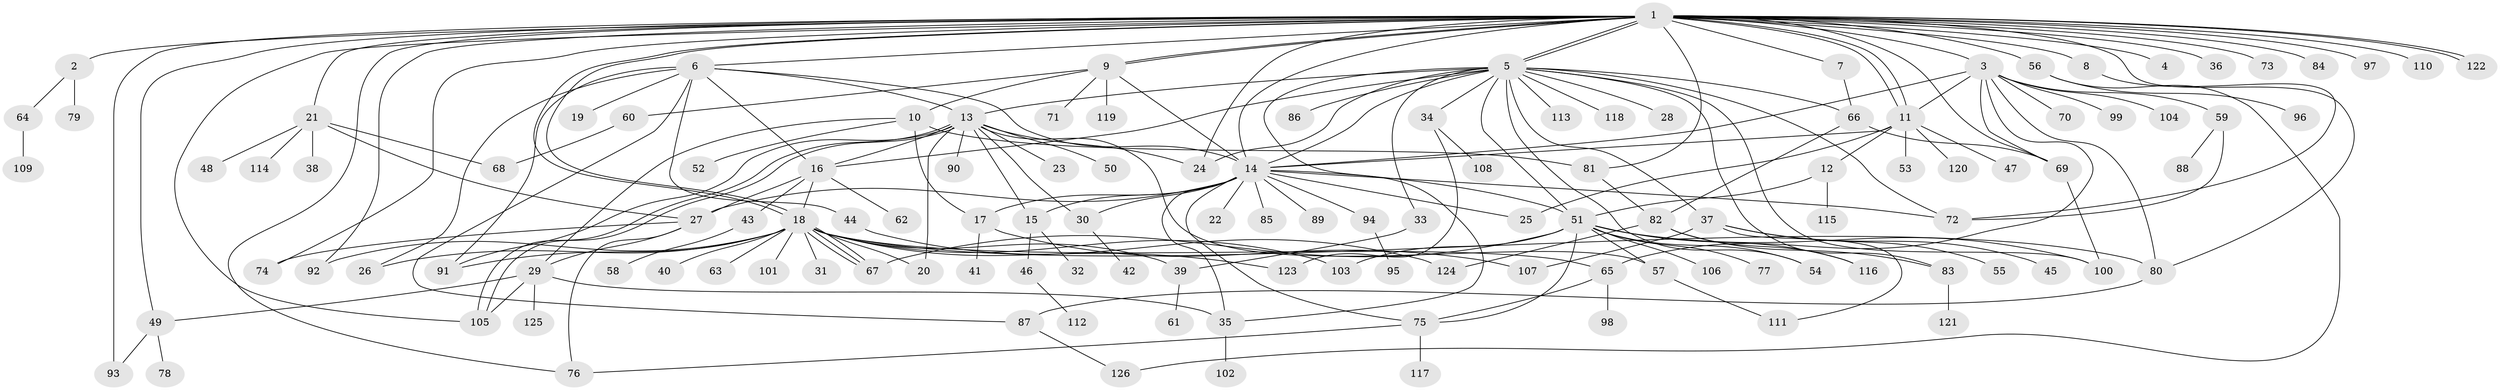 // Generated by graph-tools (version 1.1) at 2025/35/03/09/25 02:35:52]
// undirected, 126 vertices, 197 edges
graph export_dot {
graph [start="1"]
  node [color=gray90,style=filled];
  1;
  2;
  3;
  4;
  5;
  6;
  7;
  8;
  9;
  10;
  11;
  12;
  13;
  14;
  15;
  16;
  17;
  18;
  19;
  20;
  21;
  22;
  23;
  24;
  25;
  26;
  27;
  28;
  29;
  30;
  31;
  32;
  33;
  34;
  35;
  36;
  37;
  38;
  39;
  40;
  41;
  42;
  43;
  44;
  45;
  46;
  47;
  48;
  49;
  50;
  51;
  52;
  53;
  54;
  55;
  56;
  57;
  58;
  59;
  60;
  61;
  62;
  63;
  64;
  65;
  66;
  67;
  68;
  69;
  70;
  71;
  72;
  73;
  74;
  75;
  76;
  77;
  78;
  79;
  80;
  81;
  82;
  83;
  84;
  85;
  86;
  87;
  88;
  89;
  90;
  91;
  92;
  93;
  94;
  95;
  96;
  97;
  98;
  99;
  100;
  101;
  102;
  103;
  104;
  105;
  106;
  107;
  108;
  109;
  110;
  111;
  112;
  113;
  114;
  115;
  116;
  117;
  118;
  119;
  120;
  121;
  122;
  123;
  124;
  125;
  126;
  1 -- 2;
  1 -- 3;
  1 -- 4;
  1 -- 5;
  1 -- 5;
  1 -- 6;
  1 -- 7;
  1 -- 8;
  1 -- 9;
  1 -- 9;
  1 -- 11;
  1 -- 11;
  1 -- 14;
  1 -- 18;
  1 -- 18;
  1 -- 21;
  1 -- 24;
  1 -- 36;
  1 -- 49;
  1 -- 56;
  1 -- 69;
  1 -- 73;
  1 -- 74;
  1 -- 76;
  1 -- 80;
  1 -- 81;
  1 -- 84;
  1 -- 92;
  1 -- 93;
  1 -- 97;
  1 -- 105;
  1 -- 110;
  1 -- 122;
  1 -- 122;
  2 -- 64;
  2 -- 79;
  3 -- 11;
  3 -- 14;
  3 -- 59;
  3 -- 65;
  3 -- 69;
  3 -- 70;
  3 -- 80;
  3 -- 99;
  3 -- 104;
  5 -- 13;
  5 -- 14;
  5 -- 16;
  5 -- 24;
  5 -- 28;
  5 -- 33;
  5 -- 34;
  5 -- 35;
  5 -- 37;
  5 -- 51;
  5 -- 54;
  5 -- 66;
  5 -- 72;
  5 -- 83;
  5 -- 86;
  5 -- 100;
  5 -- 113;
  5 -- 118;
  6 -- 13;
  6 -- 14;
  6 -- 16;
  6 -- 19;
  6 -- 26;
  6 -- 44;
  6 -- 87;
  6 -- 91;
  7 -- 66;
  8 -- 72;
  9 -- 10;
  9 -- 14;
  9 -- 60;
  9 -- 71;
  9 -- 119;
  10 -- 17;
  10 -- 29;
  10 -- 52;
  10 -- 81;
  11 -- 12;
  11 -- 14;
  11 -- 25;
  11 -- 47;
  11 -- 53;
  11 -- 120;
  12 -- 51;
  12 -- 115;
  13 -- 15;
  13 -- 16;
  13 -- 20;
  13 -- 23;
  13 -- 24;
  13 -- 30;
  13 -- 50;
  13 -- 57;
  13 -- 90;
  13 -- 91;
  13 -- 105;
  13 -- 105;
  14 -- 15;
  14 -- 17;
  14 -- 22;
  14 -- 25;
  14 -- 27;
  14 -- 30;
  14 -- 35;
  14 -- 51;
  14 -- 72;
  14 -- 75;
  14 -- 85;
  14 -- 89;
  14 -- 94;
  15 -- 32;
  15 -- 46;
  16 -- 18;
  16 -- 27;
  16 -- 43;
  16 -- 62;
  17 -- 41;
  17 -- 107;
  18 -- 20;
  18 -- 26;
  18 -- 31;
  18 -- 39;
  18 -- 40;
  18 -- 63;
  18 -- 65;
  18 -- 67;
  18 -- 67;
  18 -- 67;
  18 -- 80;
  18 -- 91;
  18 -- 92;
  18 -- 101;
  18 -- 103;
  18 -- 123;
  21 -- 27;
  21 -- 38;
  21 -- 48;
  21 -- 68;
  21 -- 114;
  27 -- 29;
  27 -- 74;
  27 -- 76;
  29 -- 35;
  29 -- 49;
  29 -- 105;
  29 -- 125;
  30 -- 42;
  33 -- 39;
  34 -- 108;
  34 -- 123;
  35 -- 102;
  37 -- 45;
  37 -- 55;
  37 -- 107;
  37 -- 111;
  39 -- 61;
  43 -- 58;
  44 -- 124;
  46 -- 112;
  49 -- 78;
  49 -- 93;
  51 -- 54;
  51 -- 57;
  51 -- 67;
  51 -- 75;
  51 -- 77;
  51 -- 100;
  51 -- 103;
  51 -- 106;
  51 -- 116;
  56 -- 96;
  56 -- 126;
  57 -- 111;
  59 -- 72;
  59 -- 88;
  60 -- 68;
  64 -- 109;
  65 -- 75;
  65 -- 98;
  66 -- 69;
  66 -- 82;
  69 -- 100;
  75 -- 76;
  75 -- 117;
  80 -- 87;
  81 -- 82;
  82 -- 83;
  82 -- 116;
  82 -- 124;
  83 -- 121;
  87 -- 126;
  94 -- 95;
}
